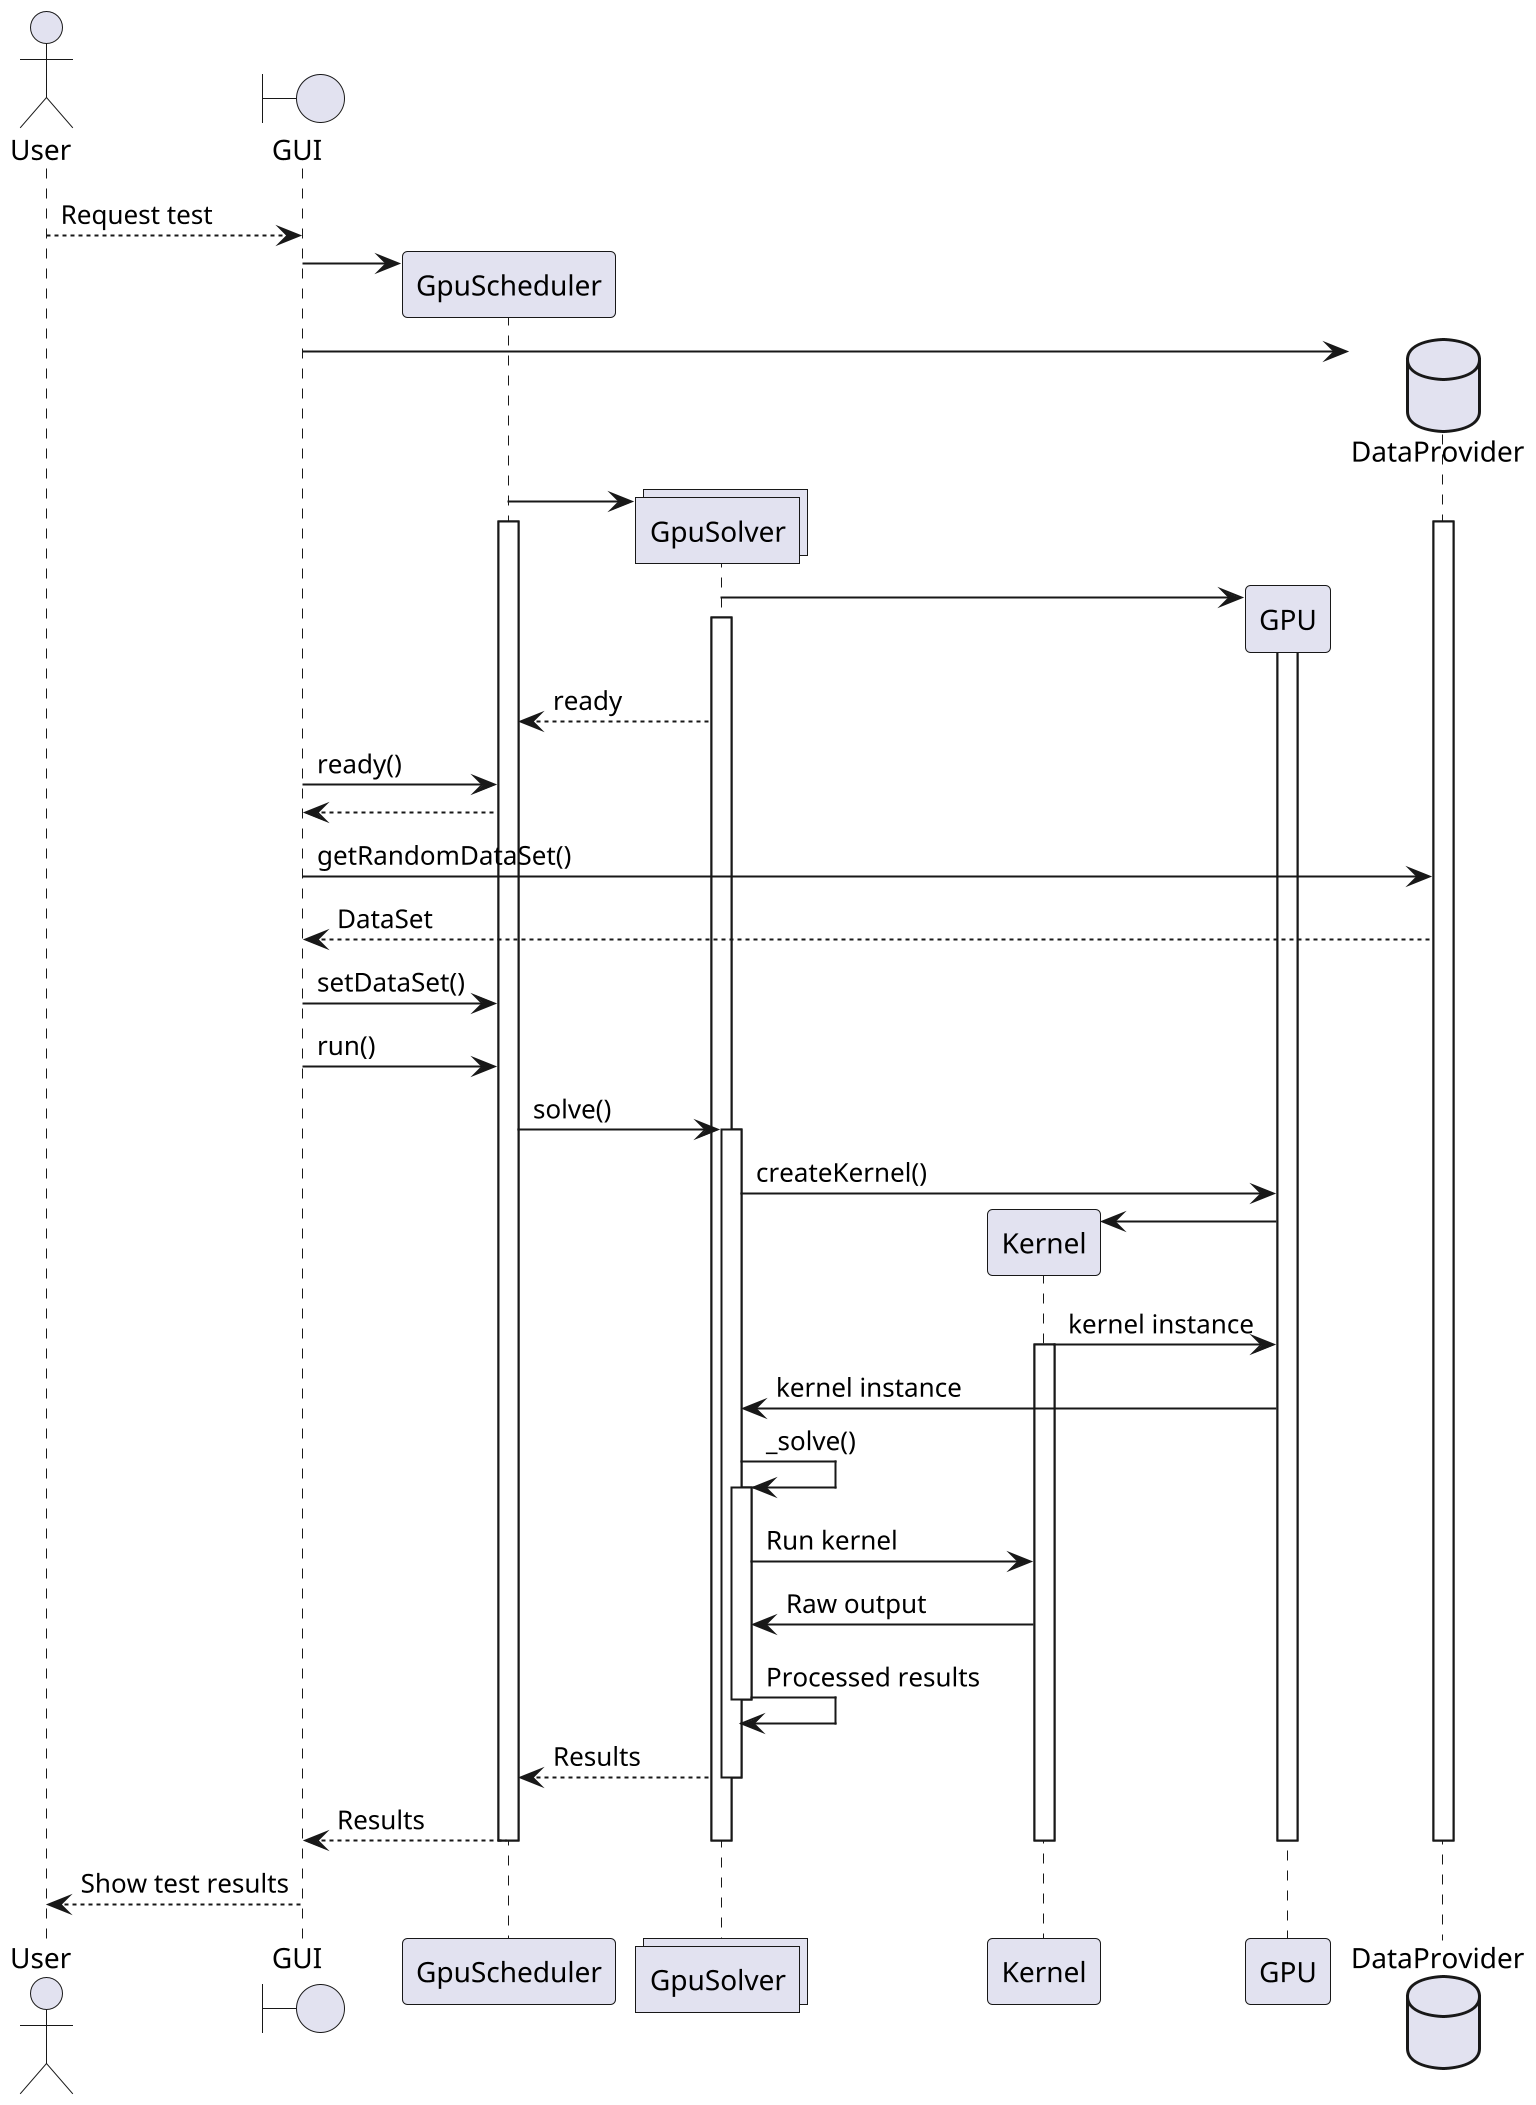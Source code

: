 @startuml
scale 2

' Participants
actor User
boundary GUI
participant GpuScheduler
collections GpuSolver
participant Kernel
participant GPU
database DataProvider

' Sequence

User --> GUI : Request test
GUI -> GpuScheduler **
GUI -> DataProvider **
GpuScheduler -> GpuSolver **
activate DataProvider
activate GpuScheduler

GpuSolver -> GPU **
activate GPU

activate GpuSolver
GpuScheduler <-- GpuSolver : ready

GUI -> GpuScheduler : ready()
GUI <-- GpuScheduler
GUI -> DataProvider : getRandomDataSet()
GUI <-- DataProvider : DataSet
GUI -> GpuScheduler : setDataSet()

GUI -> GpuScheduler : run()

GpuScheduler -> GpuSolver : solve()
activate GpuSolver
GpuSolver -> GPU : createKernel()
GPU -> Kernel **
GPU <- Kernel : kernel instance
activate Kernel

GpuSolver <- GPU : kernel instance

GpuSolver -> GpuSolver : _solve()
activate GpuSolver
GpuSolver -> Kernel : Run kernel
GpuSolver <- Kernel : Raw output

GpuSolver -> GpuSolver : Processed results
deactivate GpuSolver


GpuScheduler <-- GpuSolver : Results
deactivate GpuSolver

GUI <-- GpuScheduler : Results
deactivate Kernel
deactivate GPU
deactivate GpuSolver
deactivate GpuScheduler
deactivate DataProvider

User <-- GUI : Show test results

@enduml